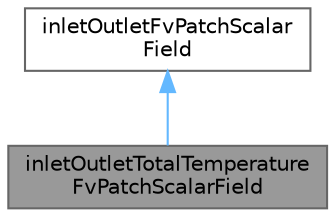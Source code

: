 digraph "inletOutletTotalTemperatureFvPatchScalarField"
{
 // LATEX_PDF_SIZE
  bgcolor="transparent";
  edge [fontname=Helvetica,fontsize=10,labelfontname=Helvetica,labelfontsize=10];
  node [fontname=Helvetica,fontsize=10,shape=box,height=0.2,width=0.4];
  Node1 [id="Node000001",label="inletOutletTotalTemperature\lFvPatchScalarField",height=0.2,width=0.4,color="gray40", fillcolor="grey60", style="filled", fontcolor="black",tooltip="This boundary condition provides an outflow condition for total temperature for use with supersonic c..."];
  Node2 -> Node1 [id="edge1_Node000001_Node000002",dir="back",color="steelblue1",style="solid",tooltip=" "];
  Node2 [id="Node000002",label="inletOutletFvPatchScalar\lField",height=0.2,width=0.4,color="gray40", fillcolor="white", style="filled",tooltip=" "];
}
